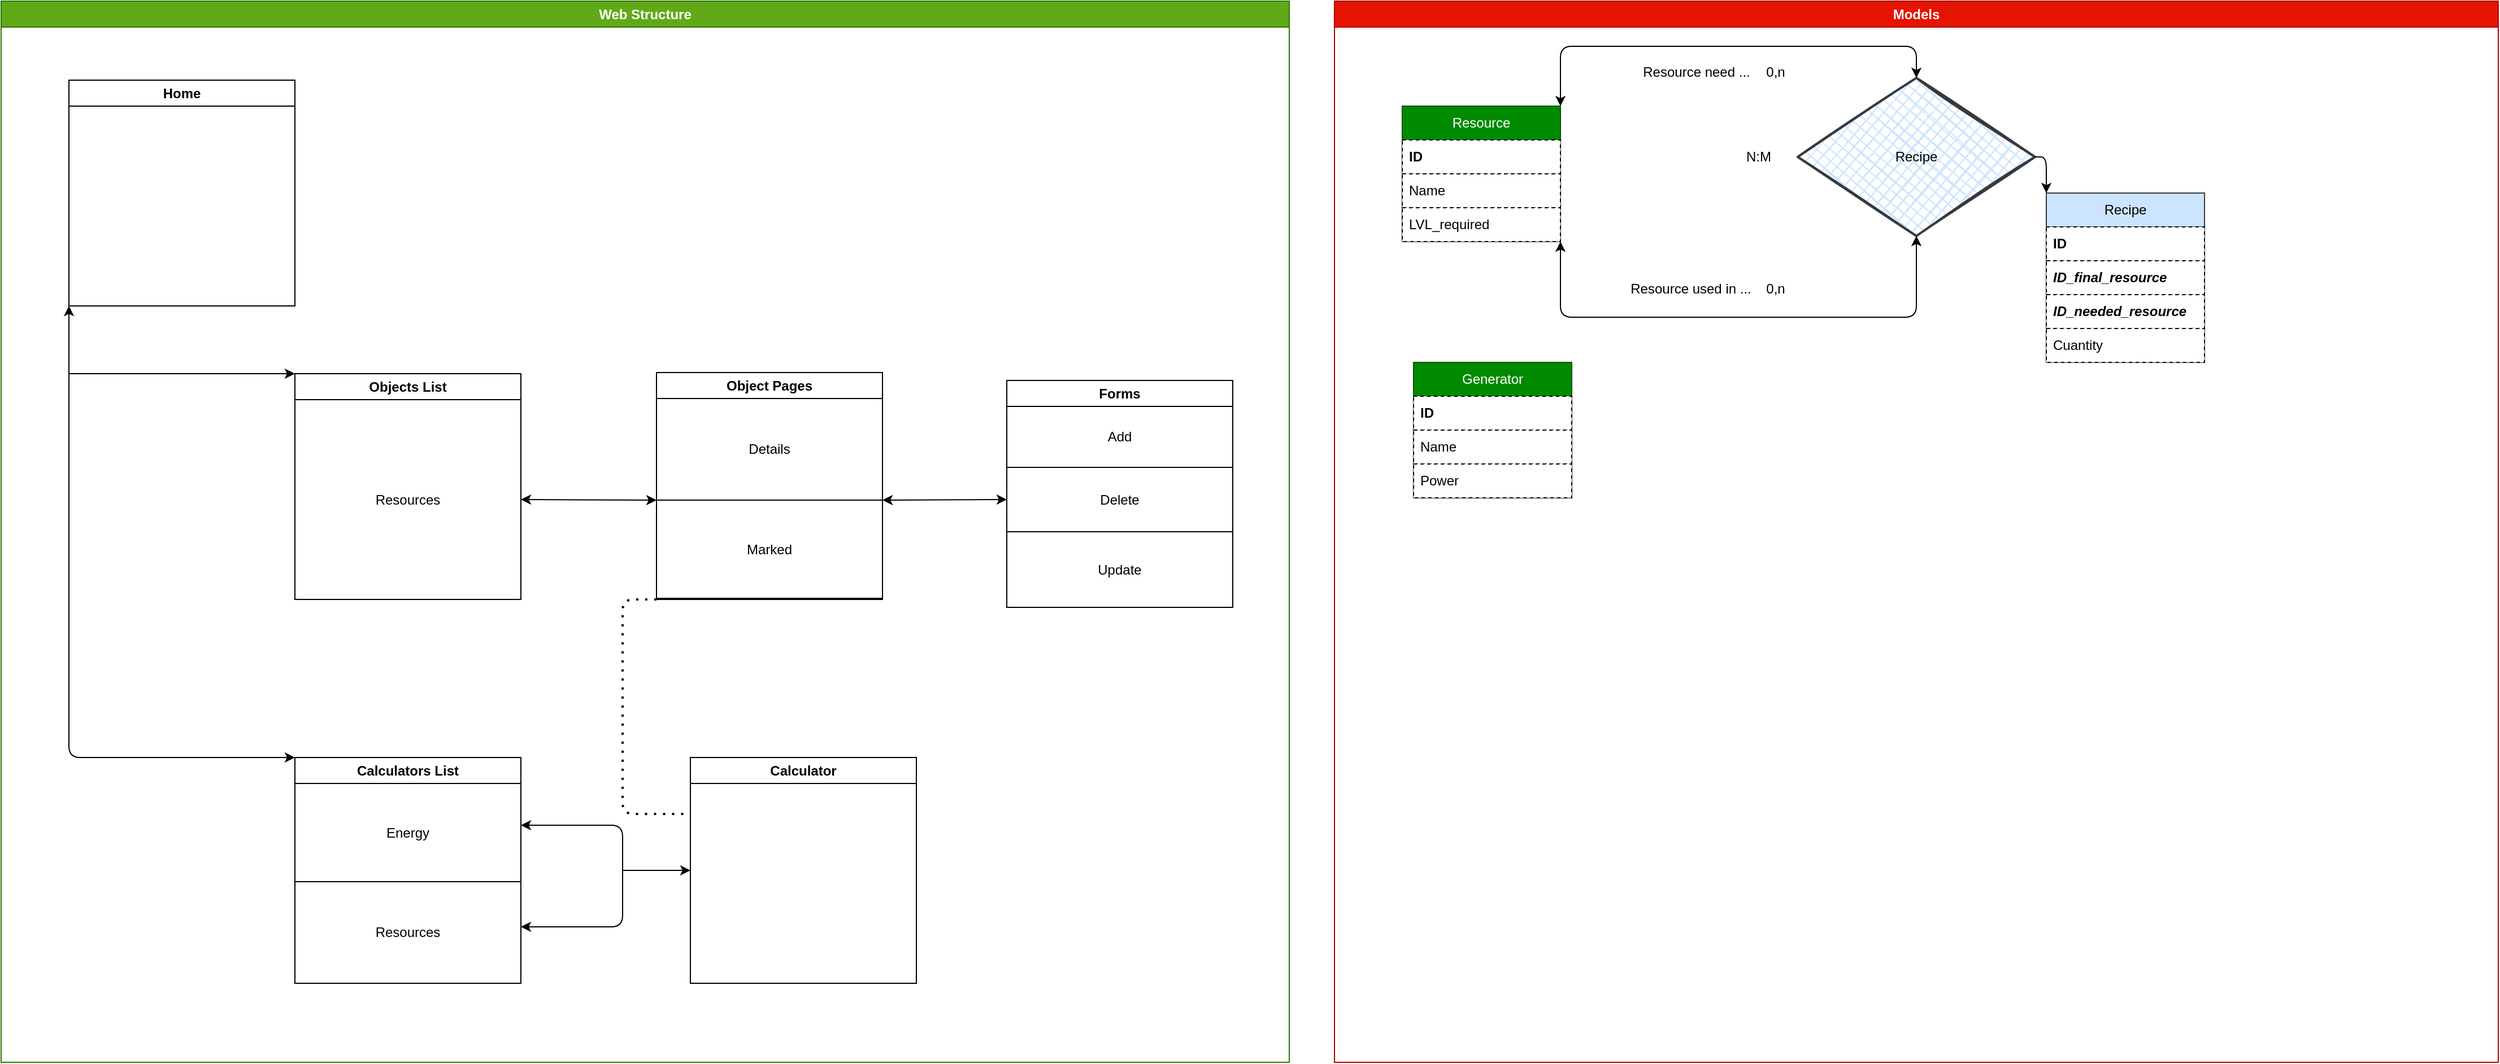 <mxfile>
    <diagram id="ccU69HYJQ6rrLi9QfAdn" name="Página-1">
        <mxGraphModel dx="1283" dy="1425" grid="1" gridSize="10" guides="1" tooltips="1" connect="1" arrows="1" fold="1" page="1" pageScale="1" pageWidth="850" pageHeight="1100" math="0" shadow="0">
            <root>
                <mxCell id="0"/>
                <mxCell id="1" parent="0"/>
                <mxCell id="47" value="Web Structure" style="swimlane;whiteSpace=wrap;html=1;fillColor=#60a917;fontColor=#ffffff;strokeColor=#2D7600;fillStyle=auto;gradientColor=none;swimlaneFillColor=default;" parent="1" vertex="1">
                    <mxGeometry x="860" y="80" width="1140" height="940" as="geometry"/>
                </mxCell>
                <mxCell id="2" value="Home" style="swimlane;whiteSpace=wrap;html=1;" parent="47" vertex="1">
                    <mxGeometry x="60" y="70" width="200" height="200" as="geometry"/>
                </mxCell>
                <mxCell id="48" value="" style="rounded=0;whiteSpace=wrap;html=1;" parent="2" vertex="1">
                    <mxGeometry y="23" width="200" height="177" as="geometry"/>
                </mxCell>
                <mxCell id="3" value="Objects List" style="swimlane;whiteSpace=wrap;html=1;" parent="47" vertex="1">
                    <mxGeometry x="260" y="330" width="200" height="200" as="geometry"/>
                </mxCell>
                <mxCell id="18" value="Resources" style="rounded=0;whiteSpace=wrap;html=1;" parent="3" vertex="1">
                    <mxGeometry y="23" width="200" height="177" as="geometry"/>
                </mxCell>
                <mxCell id="4" value="Calculators List" style="swimlane;whiteSpace=wrap;html=1;" parent="47" vertex="1">
                    <mxGeometry x="260" y="670" width="200" height="200" as="geometry"/>
                </mxCell>
                <mxCell id="6" value="" style="endArrow=classic;startArrow=classic;html=1;exitX=0;exitY=1;exitDx=0;exitDy=0;entryX=0;entryY=0;entryDx=0;entryDy=0;" parent="47" source="2" target="4" edge="1">
                    <mxGeometry width="50" height="50" relative="1" as="geometry">
                        <mxPoint x="560" y="530" as="sourcePoint"/>
                        <mxPoint x="610" y="480" as="targetPoint"/>
                        <Array as="points">
                            <mxPoint x="60" y="670"/>
                        </Array>
                    </mxGeometry>
                </mxCell>
                <mxCell id="7" value="" style="endArrow=classic;html=1;entryX=0;entryY=0;entryDx=0;entryDy=0;" parent="47" target="3" edge="1">
                    <mxGeometry width="50" height="50" relative="1" as="geometry">
                        <mxPoint x="60" y="330" as="sourcePoint"/>
                        <mxPoint x="610" y="480" as="targetPoint"/>
                    </mxGeometry>
                </mxCell>
                <mxCell id="10" value="Energy" style="rounded=0;whiteSpace=wrap;html=1;" parent="47" vertex="1">
                    <mxGeometry x="260" y="693" width="200" height="87" as="geometry"/>
                </mxCell>
                <mxCell id="17" value="Resources" style="rounded=0;whiteSpace=wrap;html=1;" parent="47" vertex="1">
                    <mxGeometry x="260" y="780" width="200" height="90" as="geometry"/>
                </mxCell>
                <mxCell id="29" value="Forms" style="swimlane;whiteSpace=wrap;html=1;" parent="47" vertex="1">
                    <mxGeometry x="890" y="336" width="200" height="201" as="geometry"/>
                </mxCell>
                <mxCell id="34" value="Add" style="rounded=0;whiteSpace=wrap;html=1;" parent="29" vertex="1">
                    <mxGeometry y="23" width="200" height="54" as="geometry"/>
                </mxCell>
                <mxCell id="33" value="Delete" style="rounded=0;whiteSpace=wrap;html=1;" parent="29" vertex="1">
                    <mxGeometry y="77" width="200" height="57" as="geometry"/>
                </mxCell>
                <mxCell id="32" value="Update" style="rounded=0;whiteSpace=wrap;html=1;" parent="29" vertex="1">
                    <mxGeometry y="134" width="200" height="67" as="geometry"/>
                </mxCell>
                <mxCell id="30" value="" style="endArrow=classic;startArrow=classic;html=1;entryX=0;entryY=1;entryDx=0;entryDy=0;exitX=1;exitY=0.5;exitDx=0;exitDy=0;" parent="47" source="18" target="45" edge="1">
                    <mxGeometry width="50" height="50" relative="1" as="geometry">
                        <mxPoint x="470" y="453.3" as="sourcePoint"/>
                        <mxPoint x="590" y="450" as="targetPoint"/>
                    </mxGeometry>
                </mxCell>
                <mxCell id="35" value="Object Pages" style="swimlane;whiteSpace=wrap;html=1;" parent="47" vertex="1">
                    <mxGeometry x="580" y="329" width="200" height="201" as="geometry"/>
                </mxCell>
                <mxCell id="45" value="Details" style="rounded=0;whiteSpace=wrap;html=1;" parent="35" vertex="1">
                    <mxGeometry y="23" width="200" height="90" as="geometry"/>
                </mxCell>
                <mxCell id="46" value="Marked" style="rounded=0;whiteSpace=wrap;html=1;" parent="35" vertex="1">
                    <mxGeometry y="113" width="200" height="87" as="geometry"/>
                </mxCell>
                <mxCell id="39" value="" style="endArrow=classic;startArrow=classic;html=1;exitX=1;exitY=1;exitDx=0;exitDy=0;entryX=0;entryY=0.5;entryDx=0;entryDy=0;" parent="47" source="45" target="33" edge="1">
                    <mxGeometry width="50" height="50" relative="1" as="geometry">
                        <mxPoint x="980" y="470" as="sourcePoint"/>
                        <mxPoint x="890" y="430" as="targetPoint"/>
                    </mxGeometry>
                </mxCell>
                <mxCell id="40" value="Calculator" style="swimlane;whiteSpace=wrap;html=1;" parent="47" vertex="1">
                    <mxGeometry x="610" y="670" width="200" height="200" as="geometry"/>
                </mxCell>
                <mxCell id="49" value="" style="rounded=0;whiteSpace=wrap;html=1;" parent="40" vertex="1">
                    <mxGeometry y="23" width="200" height="177" as="geometry"/>
                </mxCell>
                <mxCell id="42" value="" style="endArrow=classic;html=1;entryX=0;entryY=0.5;entryDx=0;entryDy=0;" parent="47" target="40" edge="1">
                    <mxGeometry width="50" height="50" relative="1" as="geometry">
                        <mxPoint x="550" y="770" as="sourcePoint"/>
                        <mxPoint x="770" y="660" as="targetPoint"/>
                    </mxGeometry>
                </mxCell>
                <mxCell id="44" value="" style="endArrow=classic;startArrow=classic;html=1;exitX=1;exitY=0.75;exitDx=0;exitDy=0;entryX=1;entryY=0.425;entryDx=0;entryDy=0;entryPerimeter=0;" parent="47" source="4" target="10" edge="1">
                    <mxGeometry width="50" height="50" relative="1" as="geometry">
                        <mxPoint x="630" y="790" as="sourcePoint"/>
                        <mxPoint x="470" y="740" as="targetPoint"/>
                        <Array as="points">
                            <mxPoint x="550" y="820"/>
                            <mxPoint x="550" y="770"/>
                            <mxPoint x="550" y="730"/>
                            <mxPoint x="510" y="730"/>
                        </Array>
                    </mxGeometry>
                </mxCell>
                <mxCell id="50" value="" style="endArrow=none;dashed=1;html=1;dashPattern=1 3;strokeWidth=2;entryX=0;entryY=0.25;entryDx=0;entryDy=0;exitX=0;exitY=1;exitDx=0;exitDy=0;" parent="47" source="35" target="40" edge="1">
                    <mxGeometry width="50" height="50" relative="1" as="geometry">
                        <mxPoint x="550" y="530" as="sourcePoint"/>
                        <mxPoint x="390" y="480" as="targetPoint"/>
                        <Array as="points">
                            <mxPoint x="550" y="530"/>
                            <mxPoint x="550" y="720"/>
                        </Array>
                    </mxGeometry>
                </mxCell>
                <mxCell id="75" value="Models" style="swimlane;whiteSpace=wrap;html=1;fillStyle=auto;fillColor=#e51400;strokeColor=#B20000;fontColor=#ffffff;swimlaneFillColor=default;" parent="1" vertex="1">
                    <mxGeometry x="2040" y="80" width="1030" height="940" as="geometry"/>
                </mxCell>
                <mxCell id="77" value="Resource" style="swimlane;fontStyle=0;childLayout=stackLayout;horizontal=1;startSize=30;horizontalStack=0;resizeParent=1;resizeParentMax=0;resizeLast=0;collapsible=1;marginBottom=0;whiteSpace=wrap;html=1;fillColor=#008a00;fontColor=#ffffff;strokeColor=#005700;" parent="75" vertex="1">
                    <mxGeometry x="60" y="93" width="140" height="120" as="geometry"/>
                </mxCell>
                <mxCell id="79" value="&lt;b&gt;ID&lt;/b&gt;" style="text;strokeColor=default;fillColor=default;align=left;verticalAlign=middle;spacingLeft=4;spacingRight=4;overflow=hidden;points=[[0,0.5],[1,0.5]];portConstraint=eastwest;rotatable=0;whiteSpace=wrap;html=1;dashed=1;" parent="77" vertex="1">
                    <mxGeometry y="30" width="140" height="30" as="geometry"/>
                </mxCell>
                <mxCell id="78" value="Name" style="text;strokeColor=default;fillColor=default;align=left;verticalAlign=middle;spacingLeft=4;spacingRight=4;overflow=hidden;points=[[0,0.5],[1,0.5]];portConstraint=eastwest;rotatable=0;whiteSpace=wrap;html=1;dashed=1;" parent="77" vertex="1">
                    <mxGeometry y="60" width="140" height="30" as="geometry"/>
                </mxCell>
                <mxCell id="80" value="LVL_required" style="text;strokeColor=default;fillColor=default;align=left;verticalAlign=middle;spacingLeft=4;spacingRight=4;overflow=hidden;points=[[0,0.5],[1,0.5]];portConstraint=eastwest;rotatable=0;whiteSpace=wrap;html=1;dashed=1;" parent="77" vertex="1">
                    <mxGeometry y="90" width="140" height="30" as="geometry"/>
                </mxCell>
                <mxCell id="89" value="Recipe" style="rhombus;whiteSpace=wrap;html=1;strokeWidth=2;fillWeight=-1;hachureGap=8;fillStyle=cross-hatch;fillColor=#cce5ff;sketch=1;strokeColor=#36393d;" parent="75" vertex="1">
                    <mxGeometry x="410" y="68" width="210" height="140" as="geometry"/>
                </mxCell>
                <mxCell id="95" value="Recipe" style="swimlane;fontStyle=0;childLayout=stackLayout;horizontal=1;startSize=30;horizontalStack=0;resizeParent=1;resizeParentMax=0;resizeLast=0;collapsible=1;marginBottom=0;whiteSpace=wrap;html=1;fillColor=#cce5ff;strokeColor=#36393d;" vertex="1" parent="75">
                    <mxGeometry x="630" y="170" width="140" height="150" as="geometry"/>
                </mxCell>
                <mxCell id="96" value="&lt;b&gt;ID&lt;/b&gt;" style="text;strokeColor=default;fillColor=default;align=left;verticalAlign=middle;spacingLeft=4;spacingRight=4;overflow=hidden;points=[[0,0.5],[1,0.5]];portConstraint=eastwest;rotatable=0;whiteSpace=wrap;html=1;dashed=1;" vertex="1" parent="95">
                    <mxGeometry y="30" width="140" height="30" as="geometry"/>
                </mxCell>
                <mxCell id="97" value="&lt;i&gt;&lt;b&gt;ID_final_resource&lt;/b&gt;&lt;/i&gt;" style="text;strokeColor=default;fillColor=default;align=left;verticalAlign=middle;spacingLeft=4;spacingRight=4;overflow=hidden;points=[[0,0.5],[1,0.5]];portConstraint=eastwest;rotatable=0;whiteSpace=wrap;html=1;dashed=1;" vertex="1" parent="95">
                    <mxGeometry y="60" width="140" height="30" as="geometry"/>
                </mxCell>
                <mxCell id="98" value="&lt;i&gt;&lt;b&gt;ID_needed_resource&lt;/b&gt;&lt;/i&gt;" style="text;strokeColor=default;fillColor=default;align=left;verticalAlign=middle;spacingLeft=4;spacingRight=4;overflow=hidden;points=[[0,0.5],[1,0.5]];portConstraint=eastwest;rotatable=0;whiteSpace=wrap;html=1;dashed=1;" vertex="1" parent="95">
                    <mxGeometry y="90" width="140" height="30" as="geometry"/>
                </mxCell>
                <mxCell id="99" value="Cuantity" style="text;strokeColor=default;fillColor=default;align=left;verticalAlign=middle;spacingLeft=4;spacingRight=4;overflow=hidden;points=[[0,0.5],[1,0.5]];portConstraint=eastwest;rotatable=0;whiteSpace=wrap;html=1;dashed=1;" vertex="1" parent="95">
                    <mxGeometry y="120" width="140" height="30" as="geometry"/>
                </mxCell>
                <mxCell id="100" value="" style="endArrow=classic;startArrow=classic;html=1;edgeStyle=orthogonalEdgeStyle;entryX=0.5;entryY=1;entryDx=0;entryDy=0;exitX=1;exitY=1;exitDx=0;exitDy=0;" edge="1" parent="75" source="77" target="89">
                    <mxGeometry width="50" height="50" relative="1" as="geometry">
                        <mxPoint x="260" y="138" as="sourcePoint"/>
                        <mxPoint x="350" y="220" as="targetPoint"/>
                        <Array as="points">
                            <mxPoint x="200" y="280"/>
                            <mxPoint x="515" y="280"/>
                        </Array>
                    </mxGeometry>
                </mxCell>
                <mxCell id="101" value="" style="endArrow=classic;startArrow=classic;html=1;edgeStyle=orthogonalEdgeStyle;entryX=0.5;entryY=0;entryDx=0;entryDy=0;exitX=1;exitY=0;exitDx=0;exitDy=0;" edge="1" parent="75" source="77" target="89">
                    <mxGeometry width="50" height="50" relative="1" as="geometry">
                        <mxPoint x="240" y="160" as="sourcePoint"/>
                        <mxPoint x="525" y="218" as="targetPoint"/>
                        <Array as="points">
                            <mxPoint x="200" y="40"/>
                            <mxPoint x="515" y="40"/>
                        </Array>
                    </mxGeometry>
                </mxCell>
                <mxCell id="105" value="&lt;font style=&quot;color: light-dark(rgb(0, 0, 0), rgb(255, 102, 255));&quot;&gt;Resource used in ...&lt;/font&gt;" style="text;html=1;align=center;verticalAlign=middle;resizable=0;points=[];autosize=1;strokeColor=none;fillColor=none;fontColor=light-dark(default, #1eff00);" vertex="1" parent="75">
                    <mxGeometry x="250" y="240" width="130" height="30" as="geometry"/>
                </mxCell>
                <mxCell id="107" value="" style="endArrow=classic;html=1;entryX=0;entryY=0;entryDx=0;entryDy=0;exitX=1;exitY=0.5;exitDx=0;exitDy=0;edgeStyle=orthogonalEdgeStyle;" edge="1" parent="75" source="89" target="95">
                    <mxGeometry width="50" height="50" relative="1" as="geometry">
                        <mxPoint x="390" y="270" as="sourcePoint"/>
                        <mxPoint x="440" y="220" as="targetPoint"/>
                    </mxGeometry>
                </mxCell>
                <mxCell id="109" value="&lt;font style=&quot;color: light-dark(rgb(0, 0, 0), rgb(255, 0, 0));&quot;&gt;0,n&lt;/font&gt;" style="text;html=1;align=center;verticalAlign=middle;resizable=0;points=[];autosize=1;strokeColor=none;fillColor=none;fontColor=light-dark(#000000,#FF66FF);" vertex="1" parent="75">
                    <mxGeometry x="370" y="240" width="40" height="30" as="geometry"/>
                </mxCell>
                <mxCell id="110" value="N:M" style="text;html=1;align=center;verticalAlign=middle;resizable=0;points=[];autosize=1;strokeColor=none;fillColor=none;fontColor=light-dark(#000000,#33FF33);" vertex="1" parent="75">
                    <mxGeometry x="350" y="123" width="50" height="30" as="geometry"/>
                </mxCell>
                <mxCell id="102" value="&lt;font style=&quot;color: light-dark(rgb(0, 0, 0), rgb(255, 102, 255));&quot;&gt;Resource need ...&lt;/font&gt;" style="text;html=1;align=center;verticalAlign=middle;resizable=0;points=[];autosize=1;strokeColor=none;fillColor=none;" vertex="1" parent="75">
                    <mxGeometry x="260" y="48" width="120" height="30" as="geometry"/>
                </mxCell>
                <mxCell id="108" value="&lt;font style=&quot;color: light-dark(rgb(0, 0, 0), rgb(255, 0, 0));&quot;&gt;0,n&lt;/font&gt;" style="text;html=1;align=center;verticalAlign=middle;resizable=0;points=[];autosize=1;strokeColor=none;fillColor=none;" vertex="1" parent="75">
                    <mxGeometry x="370" y="48" width="40" height="30" as="geometry"/>
                </mxCell>
                <mxCell id="111" value="Generator" style="swimlane;fontStyle=0;childLayout=stackLayout;horizontal=1;startSize=30;horizontalStack=0;resizeParent=1;resizeParentMax=0;resizeLast=0;collapsible=1;marginBottom=0;whiteSpace=wrap;html=1;fillColor=#008a00;fontColor=#ffffff;strokeColor=#005700;" vertex="1" parent="75">
                    <mxGeometry x="70" y="320" width="140" height="120" as="geometry"/>
                </mxCell>
                <mxCell id="112" value="&lt;b&gt;ID&lt;/b&gt;" style="text;strokeColor=default;fillColor=default;align=left;verticalAlign=middle;spacingLeft=4;spacingRight=4;overflow=hidden;points=[[0,0.5],[1,0.5]];portConstraint=eastwest;rotatable=0;whiteSpace=wrap;html=1;dashed=1;" vertex="1" parent="111">
                    <mxGeometry y="30" width="140" height="30" as="geometry"/>
                </mxCell>
                <mxCell id="113" value="Name" style="text;strokeColor=default;fillColor=default;align=left;verticalAlign=middle;spacingLeft=4;spacingRight=4;overflow=hidden;points=[[0,0.5],[1,0.5]];portConstraint=eastwest;rotatable=0;whiteSpace=wrap;html=1;dashed=1;" vertex="1" parent="111">
                    <mxGeometry y="60" width="140" height="30" as="geometry"/>
                </mxCell>
                <mxCell id="114" value="Power" style="text;strokeColor=default;fillColor=default;align=left;verticalAlign=middle;spacingLeft=4;spacingRight=4;overflow=hidden;points=[[0,0.5],[1,0.5]];portConstraint=eastwest;rotatable=0;whiteSpace=wrap;html=1;dashed=1;" vertex="1" parent="111">
                    <mxGeometry y="90" width="140" height="30" as="geometry"/>
                </mxCell>
            </root>
        </mxGraphModel>
    </diagram>
</mxfile>